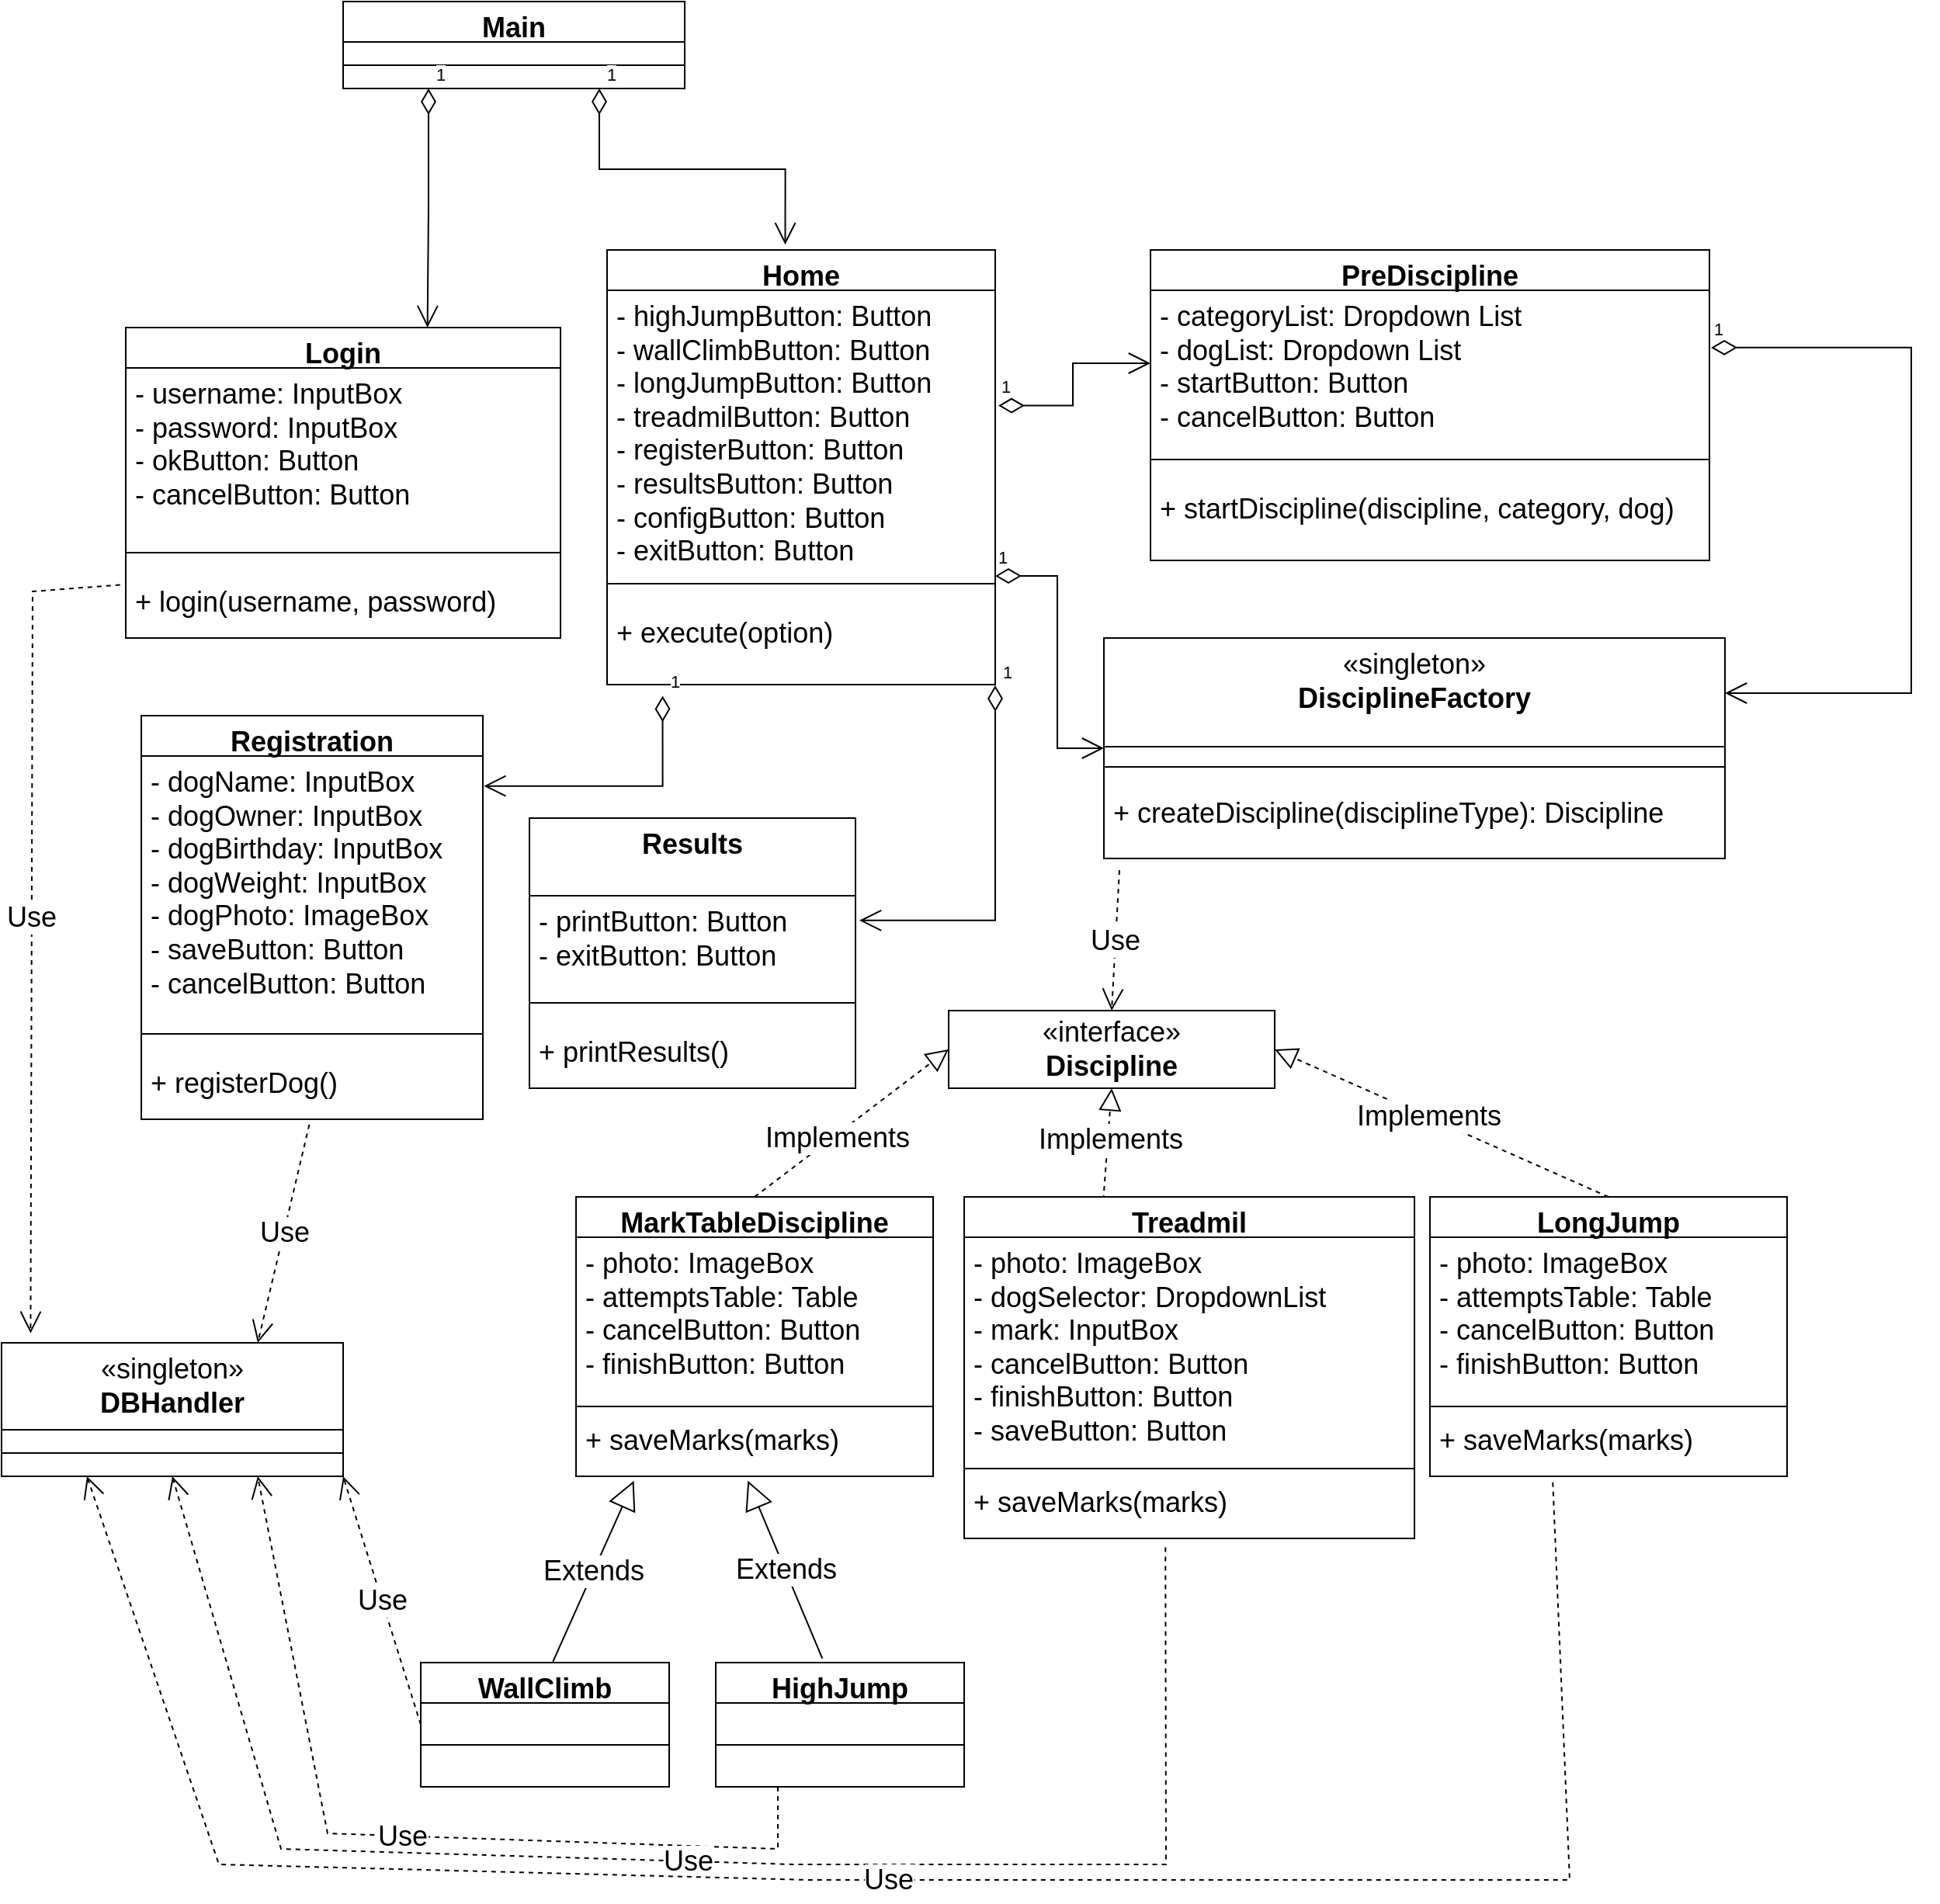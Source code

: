 <mxfile version="22.1.16" type="device">
  <diagram id="C5RBs43oDa-KdzZeNtuy" name="Page-1">
    <mxGraphModel dx="2788" dy="1769" grid="1" gridSize="10" guides="1" tooltips="1" connect="1" arrows="1" fold="1" page="1" pageScale="1" pageWidth="827" pageHeight="1169" math="0" shadow="0">
      <root>
        <mxCell id="WIyWlLk6GJQsqaUBKTNV-0" />
        <mxCell id="WIyWlLk6GJQsqaUBKTNV-1" parent="WIyWlLk6GJQsqaUBKTNV-0" />
        <mxCell id="OT7LKlSEbB8u1TtDUH0v-0" value="«interface»&lt;br style=&quot;font-size: 18px;&quot;&gt;&lt;b style=&quot;font-size: 18px;&quot;&gt;Discipline&lt;/b&gt;" style="html=1;whiteSpace=wrap;fontSize=18;" parent="WIyWlLk6GJQsqaUBKTNV-1" vertex="1">
          <mxGeometry x="-480" y="570" width="210" height="50" as="geometry" />
        </mxCell>
        <mxCell id="OT7LKlSEbB8u1TtDUH0v-1" value="WallClimb" style="swimlane;fontStyle=1;align=center;verticalAlign=top;childLayout=stackLayout;horizontal=1;startSize=26;horizontalStack=0;resizeParent=1;resizeParentMax=0;resizeLast=0;collapsible=1;marginBottom=0;whiteSpace=wrap;html=1;fontSize=18;" parent="WIyWlLk6GJQsqaUBKTNV-1" vertex="1">
          <mxGeometry x="-820" y="990" width="160" height="80" as="geometry" />
        </mxCell>
        <mxCell id="OT7LKlSEbB8u1TtDUH0v-3" value="" style="line;strokeWidth=1;fillColor=none;align=left;verticalAlign=middle;spacingTop=-1;spacingLeft=3;spacingRight=3;rotatable=0;labelPosition=right;points=[];portConstraint=eastwest;strokeColor=inherit;" parent="OT7LKlSEbB8u1TtDUH0v-1" vertex="1">
          <mxGeometry y="26" width="160" height="54" as="geometry" />
        </mxCell>
        <mxCell id="OT7LKlSEbB8u1TtDUH0v-5" value="HighJump" style="swimlane;fontStyle=1;align=center;verticalAlign=top;childLayout=stackLayout;horizontal=1;startSize=26;horizontalStack=0;resizeParent=1;resizeParentMax=0;resizeLast=0;collapsible=1;marginBottom=0;whiteSpace=wrap;html=1;fontSize=18;" parent="WIyWlLk6GJQsqaUBKTNV-1" vertex="1">
          <mxGeometry x="-630" y="990" width="160" height="80" as="geometry" />
        </mxCell>
        <mxCell id="OT7LKlSEbB8u1TtDUH0v-6" value="" style="line;strokeWidth=1;fillColor=none;align=left;verticalAlign=middle;spacingTop=-1;spacingLeft=3;spacingRight=3;rotatable=0;labelPosition=right;points=[];portConstraint=eastwest;strokeColor=inherit;" parent="OT7LKlSEbB8u1TtDUH0v-5" vertex="1">
          <mxGeometry y="26" width="160" height="54" as="geometry" />
        </mxCell>
        <mxCell id="OT7LKlSEbB8u1TtDUH0v-12" value="" style="endArrow=block;dashed=1;endFill=0;endSize=12;html=1;rounded=0;entryX=0;entryY=0.5;entryDx=0;entryDy=0;exitX=0.5;exitY=0;exitDx=0;exitDy=0;fontSize=18;" parent="WIyWlLk6GJQsqaUBKTNV-1" source="OT7LKlSEbB8u1TtDUH0v-29" target="OT7LKlSEbB8u1TtDUH0v-0" edge="1">
          <mxGeometry width="160" relative="1" as="geometry">
            <mxPoint x="-340" y="395.28" as="sourcePoint" />
            <mxPoint x="-334" y="413" as="targetPoint" />
          </mxGeometry>
        </mxCell>
        <mxCell id="OT7LKlSEbB8u1TtDUH0v-24" value="&lt;font style=&quot;font-size: 18px;&quot;&gt;Implements&lt;/font&gt;" style="edgeLabel;html=1;align=center;verticalAlign=middle;resizable=0;points=[];" parent="OT7LKlSEbB8u1TtDUH0v-12" vertex="1" connectable="0">
          <mxGeometry x="-0.172" y="-1" relative="1" as="geometry">
            <mxPoint as="offset" />
          </mxGeometry>
        </mxCell>
        <mxCell id="OT7LKlSEbB8u1TtDUH0v-14" value="" style="endArrow=block;dashed=1;endFill=0;endSize=12;html=1;rounded=0;entryX=0.5;entryY=1;entryDx=0;entryDy=0;exitX=0.309;exitY=0.009;exitDx=0;exitDy=0;exitPerimeter=0;" parent="WIyWlLk6GJQsqaUBKTNV-1" source="OT7LKlSEbB8u1TtDUH0v-36" target="OT7LKlSEbB8u1TtDUH0v-0" edge="1">
          <mxGeometry width="160" relative="1" as="geometry">
            <mxPoint x="-50.0" y="490" as="sourcePoint" />
            <mxPoint x="-222" y="340" as="targetPoint" />
          </mxGeometry>
        </mxCell>
        <mxCell id="OT7LKlSEbB8u1TtDUH0v-26" value="&lt;font style=&quot;font-size: 18px;&quot;&gt;Implements&lt;/font&gt;" style="edgeLabel;html=1;align=center;verticalAlign=middle;resizable=0;points=[];" parent="OT7LKlSEbB8u1TtDUH0v-14" vertex="1" connectable="0">
          <mxGeometry x="0.09" y="-1" relative="1" as="geometry">
            <mxPoint as="offset" />
          </mxGeometry>
        </mxCell>
        <mxCell id="OT7LKlSEbB8u1TtDUH0v-18" value="&lt;span style=&quot;font-weight: normal;&quot;&gt;«singleton»&lt;/span&gt;&lt;br&gt;DisciplineFactory" style="swimlane;fontStyle=1;align=center;verticalAlign=top;childLayout=stackLayout;horizontal=1;startSize=70;horizontalStack=0;resizeParent=1;resizeParentMax=0;resizeLast=0;collapsible=1;marginBottom=0;whiteSpace=wrap;html=1;fontSize=18;" parent="WIyWlLk6GJQsqaUBKTNV-1" vertex="1">
          <mxGeometry x="-380" y="330" width="400" height="142" as="geometry">
            <mxRectangle x="70" y="100" width="190" height="60" as="alternateBounds" />
          </mxGeometry>
        </mxCell>
        <mxCell id="OT7LKlSEbB8u1TtDUH0v-20" value="" style="line;strokeWidth=1;fillColor=none;align=left;verticalAlign=middle;spacingTop=-1;spacingLeft=3;spacingRight=3;rotatable=0;labelPosition=right;points=[];portConstraint=eastwest;strokeColor=inherit;" parent="OT7LKlSEbB8u1TtDUH0v-18" vertex="1">
          <mxGeometry y="70" width="400" height="26" as="geometry" />
        </mxCell>
        <mxCell id="OT7LKlSEbB8u1TtDUH0v-21" value="+ createDiscipline(disciplineType): Discipline" style="text;strokeColor=none;fillColor=none;align=left;verticalAlign=top;spacingLeft=4;spacingRight=4;overflow=hidden;rotatable=0;points=[[0,0.5],[1,0.5]];portConstraint=eastwest;whiteSpace=wrap;html=1;fontSize=18;" parent="OT7LKlSEbB8u1TtDUH0v-18" vertex="1">
          <mxGeometry y="96" width="400" height="46" as="geometry" />
        </mxCell>
        <mxCell id="OT7LKlSEbB8u1TtDUH0v-22" value="Use" style="endArrow=open;endSize=12;dashed=1;html=1;rounded=0;entryX=0.5;entryY=0;entryDx=0;entryDy=0;exitX=0.025;exitY=1.165;exitDx=0;exitDy=0;exitPerimeter=0;fontSize=18;" parent="WIyWlLk6GJQsqaUBKTNV-1" source="OT7LKlSEbB8u1TtDUH0v-21" target="OT7LKlSEbB8u1TtDUH0v-0" edge="1">
          <mxGeometry width="160" relative="1" as="geometry">
            <mxPoint x="320" y="110" as="sourcePoint" />
            <mxPoint x="480" y="110" as="targetPoint" />
          </mxGeometry>
        </mxCell>
        <mxCell id="OT7LKlSEbB8u1TtDUH0v-29" value="MarkTableDiscipline" style="swimlane;fontStyle=1;align=center;verticalAlign=top;childLayout=stackLayout;horizontal=1;startSize=26;horizontalStack=0;resizeParent=1;resizeParentMax=0;resizeLast=0;collapsible=1;marginBottom=0;whiteSpace=wrap;html=1;fontSize=18;" parent="WIyWlLk6GJQsqaUBKTNV-1" vertex="1">
          <mxGeometry x="-720" y="690" width="230" height="180" as="geometry" />
        </mxCell>
        <mxCell id="OT7LKlSEbB8u1TtDUH0v-30" value="- photo: ImageBox&lt;br style=&quot;font-size: 18px;&quot;&gt;- attemptsTable: Table&lt;br style=&quot;font-size: 18px;&quot;&gt;- cancelButton: Button&lt;br style=&quot;font-size: 18px;&quot;&gt;- finishButton: Button" style="text;strokeColor=none;fillColor=none;align=left;verticalAlign=top;spacingLeft=4;spacingRight=4;overflow=hidden;rotatable=0;points=[[0,0.5],[1,0.5]];portConstraint=eastwest;whiteSpace=wrap;html=1;fontSize=18;" parent="OT7LKlSEbB8u1TtDUH0v-29" vertex="1">
          <mxGeometry y="26" width="230" height="104" as="geometry" />
        </mxCell>
        <mxCell id="OT7LKlSEbB8u1TtDUH0v-31" value="" style="line;strokeWidth=1;fillColor=none;align=left;verticalAlign=middle;spacingTop=-1;spacingLeft=3;spacingRight=3;rotatable=0;labelPosition=right;points=[];portConstraint=eastwest;strokeColor=inherit;" parent="OT7LKlSEbB8u1TtDUH0v-29" vertex="1">
          <mxGeometry y="130" width="230" height="10" as="geometry" />
        </mxCell>
        <mxCell id="OT7LKlSEbB8u1TtDUH0v-32" value="+ saveMarks(marks)" style="text;strokeColor=none;fillColor=none;align=left;verticalAlign=top;spacingLeft=4;spacingRight=4;overflow=hidden;rotatable=0;points=[[0,0.5],[1,0.5]];portConstraint=eastwest;whiteSpace=wrap;html=1;fontSize=18;" parent="OT7LKlSEbB8u1TtDUH0v-29" vertex="1">
          <mxGeometry y="140" width="230" height="40" as="geometry" />
        </mxCell>
        <mxCell id="OT7LKlSEbB8u1TtDUH0v-33" value="Extends" style="endArrow=block;endSize=16;endFill=0;html=1;rounded=0;exitX=0.532;exitY=-0.007;exitDx=0;exitDy=0;exitPerimeter=0;entryX=0.162;entryY=1.072;entryDx=0;entryDy=0;entryPerimeter=0;fontSize=18;" parent="WIyWlLk6GJQsqaUBKTNV-1" source="OT7LKlSEbB8u1TtDUH0v-1" target="OT7LKlSEbB8u1TtDUH0v-32" edge="1">
          <mxGeometry width="160" relative="1" as="geometry">
            <mxPoint x="-430" y="851.57" as="sourcePoint" />
            <mxPoint x="-270" y="851.57" as="targetPoint" />
          </mxGeometry>
        </mxCell>
        <mxCell id="OT7LKlSEbB8u1TtDUH0v-34" value="Extends" style="endArrow=block;endSize=16;endFill=0;html=1;rounded=0;exitX=0.429;exitY=-0.033;exitDx=0;exitDy=0;exitPerimeter=0;entryX=0.481;entryY=1.072;entryDx=0;entryDy=0;entryPerimeter=0;fontSize=18;" parent="WIyWlLk6GJQsqaUBKTNV-1" source="OT7LKlSEbB8u1TtDUH0v-5" target="OT7LKlSEbB8u1TtDUH0v-32" edge="1">
          <mxGeometry x="-0.001" width="160" relative="1" as="geometry">
            <mxPoint x="-435" y="680.57" as="sourcePoint" />
            <mxPoint x="-390" y="584.57" as="targetPoint" />
            <mxPoint as="offset" />
          </mxGeometry>
        </mxCell>
        <mxCell id="OT7LKlSEbB8u1TtDUH0v-36" value="Treadmil" style="swimlane;fontStyle=1;align=center;verticalAlign=top;childLayout=stackLayout;horizontal=1;startSize=26;horizontalStack=0;resizeParent=1;resizeParentMax=0;resizeLast=0;collapsible=1;marginBottom=0;whiteSpace=wrap;html=1;fontSize=18;" parent="WIyWlLk6GJQsqaUBKTNV-1" vertex="1">
          <mxGeometry x="-470" y="690" width="290" height="220" as="geometry" />
        </mxCell>
        <mxCell id="OT7LKlSEbB8u1TtDUH0v-37" value="- photo: ImageBox&lt;br style=&quot;font-size: 18px;&quot;&gt;- dogSelector: DropdownList&lt;br style=&quot;font-size: 18px;&quot;&gt;- mark: InputBox&lt;br style=&quot;font-size: 18px;&quot;&gt;- cancelButton: Button&lt;br style=&quot;font-size: 18px;&quot;&gt;- finishButton: Button&lt;br style=&quot;font-size: 18px;&quot;&gt;- saveButton: Button" style="text;strokeColor=none;fillColor=none;align=left;verticalAlign=top;spacingLeft=4;spacingRight=4;overflow=hidden;rotatable=0;points=[[0,0.5],[1,0.5]];portConstraint=eastwest;whiteSpace=wrap;html=1;fontSize=18;" parent="OT7LKlSEbB8u1TtDUH0v-36" vertex="1">
          <mxGeometry y="26" width="290" height="144" as="geometry" />
        </mxCell>
        <mxCell id="OT7LKlSEbB8u1TtDUH0v-38" value="" style="line;strokeWidth=1;fillColor=none;align=left;verticalAlign=middle;spacingTop=-1;spacingLeft=3;spacingRight=3;rotatable=0;labelPosition=right;points=[];portConstraint=eastwest;strokeColor=inherit;" parent="OT7LKlSEbB8u1TtDUH0v-36" vertex="1">
          <mxGeometry y="170" width="290" height="10" as="geometry" />
        </mxCell>
        <mxCell id="OT7LKlSEbB8u1TtDUH0v-39" value="+ saveMarks(marks)" style="text;strokeColor=none;fillColor=none;align=left;verticalAlign=top;spacingLeft=4;spacingRight=4;overflow=hidden;rotatable=0;points=[[0,0.5],[1,0.5]];portConstraint=eastwest;whiteSpace=wrap;html=1;fontSize=18;" parent="OT7LKlSEbB8u1TtDUH0v-36" vertex="1">
          <mxGeometry y="180" width="290" height="40" as="geometry" />
        </mxCell>
        <mxCell id="OT7LKlSEbB8u1TtDUH0v-42" value="Login" style="swimlane;fontStyle=1;align=center;verticalAlign=top;childLayout=stackLayout;horizontal=1;startSize=26;horizontalStack=0;resizeParent=1;resizeParentMax=0;resizeLast=0;collapsible=1;marginBottom=0;whiteSpace=wrap;html=1;fontSize=18;" parent="WIyWlLk6GJQsqaUBKTNV-1" vertex="1">
          <mxGeometry x="-1010" y="130" width="280" height="200" as="geometry" />
        </mxCell>
        <mxCell id="OT7LKlSEbB8u1TtDUH0v-43" value="- username: InputBox&lt;br style=&quot;font-size: 18px;&quot;&gt;- password: InputBox&lt;br style=&quot;font-size: 18px;&quot;&gt;- okButton: Button&lt;br style=&quot;font-size: 18px;&quot;&gt;- cancelButton: Button" style="text;strokeColor=none;fillColor=none;align=left;verticalAlign=top;spacingLeft=4;spacingRight=4;overflow=hidden;rotatable=0;points=[[0,0.5],[1,0.5]];portConstraint=eastwest;whiteSpace=wrap;html=1;fontSize=18;" parent="OT7LKlSEbB8u1TtDUH0v-42" vertex="1">
          <mxGeometry y="26" width="280" height="104" as="geometry" />
        </mxCell>
        <mxCell id="OT7LKlSEbB8u1TtDUH0v-44" value="" style="line;strokeWidth=1;fillColor=none;align=left;verticalAlign=middle;spacingTop=-1;spacingLeft=3;spacingRight=3;rotatable=0;labelPosition=right;points=[];portConstraint=eastwest;strokeColor=inherit;" parent="OT7LKlSEbB8u1TtDUH0v-42" vertex="1">
          <mxGeometry y="130" width="280" height="30" as="geometry" />
        </mxCell>
        <mxCell id="OT7LKlSEbB8u1TtDUH0v-45" value="+ login(username, password)" style="text;strokeColor=none;fillColor=none;align=left;verticalAlign=top;spacingLeft=4;spacingRight=4;overflow=hidden;rotatable=0;points=[[0,0.5],[1,0.5]];portConstraint=eastwest;whiteSpace=wrap;html=1;fontSize=18;" parent="OT7LKlSEbB8u1TtDUH0v-42" vertex="1">
          <mxGeometry y="160" width="280" height="40" as="geometry" />
        </mxCell>
        <mxCell id="OT7LKlSEbB8u1TtDUH0v-46" value="Registration" style="swimlane;fontStyle=1;align=center;verticalAlign=top;childLayout=stackLayout;horizontal=1;startSize=26;horizontalStack=0;resizeParent=1;resizeParentMax=0;resizeLast=0;collapsible=1;marginBottom=0;whiteSpace=wrap;html=1;fontSize=18;" parent="WIyWlLk6GJQsqaUBKTNV-1" vertex="1">
          <mxGeometry x="-1000" y="380" width="220" height="260" as="geometry" />
        </mxCell>
        <mxCell id="OT7LKlSEbB8u1TtDUH0v-47" value="- dogName: InputBox&lt;br style=&quot;font-size: 18px;&quot;&gt;- dogOwner: InputBox&lt;br style=&quot;font-size: 18px;&quot;&gt;- dogBirthday: InputBox&lt;br style=&quot;font-size: 18px;&quot;&gt;- dogWeight: InputBox&lt;br style=&quot;font-size: 18px;&quot;&gt;- dogPhoto: ImageBox&lt;br style=&quot;font-size: 18px;&quot;&gt;- saveButton: Button&lt;br style=&quot;font-size: 18px;&quot;&gt;- cancelButton: Button" style="text;strokeColor=none;fillColor=none;align=left;verticalAlign=top;spacingLeft=4;spacingRight=4;overflow=hidden;rotatable=0;points=[[0,0.5],[1,0.5]];portConstraint=eastwest;whiteSpace=wrap;html=1;fontSize=18;" parent="OT7LKlSEbB8u1TtDUH0v-46" vertex="1">
          <mxGeometry y="26" width="220" height="164" as="geometry" />
        </mxCell>
        <mxCell id="OT7LKlSEbB8u1TtDUH0v-48" value="" style="line;strokeWidth=1;fillColor=none;align=left;verticalAlign=middle;spacingTop=-1;spacingLeft=3;spacingRight=3;rotatable=0;labelPosition=right;points=[];portConstraint=eastwest;strokeColor=inherit;" parent="OT7LKlSEbB8u1TtDUH0v-46" vertex="1">
          <mxGeometry y="190" width="220" height="30" as="geometry" />
        </mxCell>
        <mxCell id="OT7LKlSEbB8u1TtDUH0v-49" value="+ registerDog()" style="text;strokeColor=none;fillColor=none;align=left;verticalAlign=top;spacingLeft=4;spacingRight=4;overflow=hidden;rotatable=0;points=[[0,0.5],[1,0.5]];portConstraint=eastwest;whiteSpace=wrap;html=1;fontSize=18;" parent="OT7LKlSEbB8u1TtDUH0v-46" vertex="1">
          <mxGeometry y="220" width="220" height="40" as="geometry" />
        </mxCell>
        <mxCell id="OT7LKlSEbB8u1TtDUH0v-50" value="Home" style="swimlane;fontStyle=1;align=center;verticalAlign=top;childLayout=stackLayout;horizontal=1;startSize=26;horizontalStack=0;resizeParent=1;resizeParentMax=0;resizeLast=0;collapsible=1;marginBottom=0;whiteSpace=wrap;html=1;fontSize=18;" parent="WIyWlLk6GJQsqaUBKTNV-1" vertex="1">
          <mxGeometry x="-700" y="80" width="250" height="280" as="geometry" />
        </mxCell>
        <mxCell id="OT7LKlSEbB8u1TtDUH0v-51" value="- highJumpButton: Button&lt;br&gt;- wallClimbButton: Button&lt;br style=&quot;font-size: 18px;&quot;&gt;- longJumpButton: Button&lt;br style=&quot;font-size: 18px;&quot;&gt;- treadmilButton: Button&lt;br style=&quot;font-size: 18px;&quot;&gt;- registerButton: Button&lt;br style=&quot;font-size: 18px;&quot;&gt;- resultsButton: Button&lt;br style=&quot;font-size: 18px;&quot;&gt;- configButton: Button&lt;br style=&quot;font-size: 18px;&quot;&gt;- exitButton: Button" style="text;strokeColor=none;fillColor=none;align=left;verticalAlign=top;spacingLeft=4;spacingRight=4;overflow=hidden;rotatable=0;points=[[0,0.5],[1,0.5]];portConstraint=eastwest;whiteSpace=wrap;html=1;fontSize=18;" parent="OT7LKlSEbB8u1TtDUH0v-50" vertex="1">
          <mxGeometry y="26" width="250" height="174" as="geometry" />
        </mxCell>
        <mxCell id="OT7LKlSEbB8u1TtDUH0v-52" value="" style="line;strokeWidth=1;fillColor=none;align=left;verticalAlign=middle;spacingTop=-1;spacingLeft=3;spacingRight=3;rotatable=0;labelPosition=right;points=[];portConstraint=eastwest;strokeColor=inherit;" parent="OT7LKlSEbB8u1TtDUH0v-50" vertex="1">
          <mxGeometry y="200" width="250" height="30" as="geometry" />
        </mxCell>
        <mxCell id="OT7LKlSEbB8u1TtDUH0v-53" value="+ execute(option)" style="text;strokeColor=none;fillColor=none;align=left;verticalAlign=top;spacingLeft=4;spacingRight=4;overflow=hidden;rotatable=0;points=[[0,0.5],[1,0.5]];portConstraint=eastwest;whiteSpace=wrap;html=1;fontSize=18;" parent="OT7LKlSEbB8u1TtDUH0v-50" vertex="1">
          <mxGeometry y="230" width="250" height="50" as="geometry" />
        </mxCell>
        <mxCell id="dP5X064kNW8qpl2sILZL-0" value="PreDiscipline" style="swimlane;fontStyle=1;align=center;verticalAlign=top;childLayout=stackLayout;horizontal=1;startSize=26;horizontalStack=0;resizeParent=1;resizeParentMax=0;resizeLast=0;collapsible=1;marginBottom=0;whiteSpace=wrap;html=1;fontSize=18;" parent="WIyWlLk6GJQsqaUBKTNV-1" vertex="1">
          <mxGeometry x="-350" y="80" width="360" height="200" as="geometry" />
        </mxCell>
        <mxCell id="dP5X064kNW8qpl2sILZL-1" value="- categoryList: Dropdown List&lt;br style=&quot;font-size: 18px;&quot;&gt;- dogList: Dropdown List&lt;br style=&quot;font-size: 18px;&quot;&gt;- startButton: Button&lt;br style=&quot;font-size: 18px;&quot;&gt;- cancelButton: Button" style="text;strokeColor=none;fillColor=none;align=left;verticalAlign=top;spacingLeft=4;spacingRight=4;overflow=hidden;rotatable=0;points=[[0,0.5],[1,0.5]];portConstraint=eastwest;whiteSpace=wrap;html=1;fontSize=18;" parent="dP5X064kNW8qpl2sILZL-0" vertex="1">
          <mxGeometry y="26" width="360" height="94" as="geometry" />
        </mxCell>
        <mxCell id="dP5X064kNW8qpl2sILZL-2" value="" style="line;strokeWidth=1;fillColor=none;align=left;verticalAlign=middle;spacingTop=-1;spacingLeft=3;spacingRight=3;rotatable=0;labelPosition=right;points=[];portConstraint=eastwest;strokeColor=inherit;" parent="dP5X064kNW8qpl2sILZL-0" vertex="1">
          <mxGeometry y="120" width="360" height="30" as="geometry" />
        </mxCell>
        <mxCell id="dP5X064kNW8qpl2sILZL-3" value="+ startDiscipline(discipline, category, dog)" style="text;strokeColor=none;fillColor=none;align=left;verticalAlign=top;spacingLeft=4;spacingRight=4;overflow=hidden;rotatable=0;points=[[0,0.5],[1,0.5]];portConstraint=eastwest;whiteSpace=wrap;html=1;fontSize=18;" parent="dP5X064kNW8qpl2sILZL-0" vertex="1">
          <mxGeometry y="150" width="360" height="50" as="geometry" />
        </mxCell>
        <mxCell id="dP5X064kNW8qpl2sILZL-9" value="Results" style="swimlane;fontStyle=1;align=center;verticalAlign=top;childLayout=stackLayout;horizontal=1;startSize=50;horizontalStack=0;resizeParent=1;resizeParentMax=0;resizeLast=0;collapsible=1;marginBottom=0;whiteSpace=wrap;html=1;fontSize=18;" parent="WIyWlLk6GJQsqaUBKTNV-1" vertex="1">
          <mxGeometry x="-750" y="446" width="210" height="174" as="geometry" />
        </mxCell>
        <mxCell id="dP5X064kNW8qpl2sILZL-10" value="- printButton: Button&lt;br style=&quot;font-size: 18px;&quot;&gt;- exitButton: Button" style="text;strokeColor=none;fillColor=none;align=left;verticalAlign=top;spacingLeft=4;spacingRight=4;overflow=hidden;rotatable=0;points=[[0,0.5],[1,0.5]];portConstraint=eastwest;whiteSpace=wrap;html=1;fontSize=18;" parent="dP5X064kNW8qpl2sILZL-9" vertex="1">
          <mxGeometry y="50" width="210" height="54" as="geometry" />
        </mxCell>
        <mxCell id="dP5X064kNW8qpl2sILZL-11" value="" style="line;strokeWidth=1;fillColor=none;align=left;verticalAlign=middle;spacingTop=-1;spacingLeft=3;spacingRight=3;rotatable=0;labelPosition=right;points=[];portConstraint=eastwest;strokeColor=inherit;" parent="dP5X064kNW8qpl2sILZL-9" vertex="1">
          <mxGeometry y="104" width="210" height="30" as="geometry" />
        </mxCell>
        <mxCell id="dP5X064kNW8qpl2sILZL-12" value="+ printResults()" style="text;strokeColor=none;fillColor=none;align=left;verticalAlign=top;spacingLeft=4;spacingRight=4;overflow=hidden;rotatable=0;points=[[0,0.5],[1,0.5]];portConstraint=eastwest;whiteSpace=wrap;html=1;fontSize=18;" parent="dP5X064kNW8qpl2sILZL-9" vertex="1">
          <mxGeometry y="134" width="210" height="40" as="geometry" />
        </mxCell>
        <mxCell id="yFS30a3KZGNNCzKtSb3--6" value="Main" style="swimlane;fontStyle=1;align=center;verticalAlign=top;childLayout=stackLayout;horizontal=1;startSize=26;horizontalStack=0;resizeParent=1;resizeParentMax=0;resizeLast=0;collapsible=1;marginBottom=0;whiteSpace=wrap;html=1;fontSize=18;" vertex="1" parent="WIyWlLk6GJQsqaUBKTNV-1">
          <mxGeometry x="-870" y="-80" width="220" height="56" as="geometry" />
        </mxCell>
        <mxCell id="yFS30a3KZGNNCzKtSb3--8" value="" style="line;strokeWidth=1;fillColor=none;align=left;verticalAlign=middle;spacingTop=-1;spacingLeft=3;spacingRight=3;rotatable=0;labelPosition=right;points=[];portConstraint=eastwest;strokeColor=inherit;" vertex="1" parent="yFS30a3KZGNNCzKtSb3--6">
          <mxGeometry y="26" width="220" height="30" as="geometry" />
        </mxCell>
        <mxCell id="yFS30a3KZGNNCzKtSb3--14" value="1" style="endArrow=open;html=1;endSize=12;startArrow=diamondThin;startSize=14;startFill=0;edgeStyle=orthogonalEdgeStyle;align=left;verticalAlign=bottom;rounded=0;entryX=0.459;entryY=-0.012;entryDx=0;entryDy=0;entryPerimeter=0;exitX=0.75;exitY=1;exitDx=0;exitDy=0;" edge="1" parent="WIyWlLk6GJQsqaUBKTNV-1" source="yFS30a3KZGNNCzKtSb3--6" target="OT7LKlSEbB8u1TtDUH0v-50">
          <mxGeometry x="-1" y="3" relative="1" as="geometry">
            <mxPoint x="-630" y="-50" as="sourcePoint" />
            <mxPoint x="-710" y="80" as="targetPoint" />
          </mxGeometry>
        </mxCell>
        <mxCell id="yFS30a3KZGNNCzKtSb3--15" value="1" style="endArrow=open;html=1;endSize=12;startArrow=diamondThin;startSize=14;startFill=0;edgeStyle=orthogonalEdgeStyle;align=left;verticalAlign=bottom;rounded=0;exitX=1.008;exitY=0.427;exitDx=0;exitDy=0;exitPerimeter=0;entryX=0;entryY=0.5;entryDx=0;entryDy=0;" edge="1" parent="WIyWlLk6GJQsqaUBKTNV-1" source="OT7LKlSEbB8u1TtDUH0v-51" target="dP5X064kNW8qpl2sILZL-1">
          <mxGeometry x="-1" y="3" relative="1" as="geometry">
            <mxPoint x="-440" y="180" as="sourcePoint" />
            <mxPoint x="-370" y="180" as="targetPoint" />
          </mxGeometry>
        </mxCell>
        <mxCell id="yFS30a3KZGNNCzKtSb3--18" value="1" style="endArrow=open;html=1;endSize=12;startArrow=diamondThin;startSize=14;startFill=0;edgeStyle=orthogonalEdgeStyle;align=left;verticalAlign=bottom;rounded=0;entryX=1;entryY=0.25;entryDx=0;entryDy=0;exitX=1.003;exitY=0.393;exitDx=0;exitDy=0;exitPerimeter=0;" edge="1" parent="WIyWlLk6GJQsqaUBKTNV-1" source="dP5X064kNW8qpl2sILZL-1" target="OT7LKlSEbB8u1TtDUH0v-18">
          <mxGeometry x="-1" y="3" relative="1" as="geometry">
            <mxPoint x="-10" y="141" as="sourcePoint" />
            <mxPoint x="80" y="140" as="targetPoint" />
            <Array as="points">
              <mxPoint x="140" y="143" />
              <mxPoint x="140" y="365" />
            </Array>
          </mxGeometry>
        </mxCell>
        <mxCell id="yFS30a3KZGNNCzKtSb3--19" value="LongJump" style="swimlane;fontStyle=1;align=center;verticalAlign=top;childLayout=stackLayout;horizontal=1;startSize=26;horizontalStack=0;resizeParent=1;resizeParentMax=0;resizeLast=0;collapsible=1;marginBottom=0;whiteSpace=wrap;html=1;fontSize=18;" vertex="1" parent="WIyWlLk6GJQsqaUBKTNV-1">
          <mxGeometry x="-170" y="690" width="230" height="180" as="geometry" />
        </mxCell>
        <mxCell id="yFS30a3KZGNNCzKtSb3--20" value="- photo: ImageBox&lt;br style=&quot;font-size: 18px;&quot;&gt;- attemptsTable: Table&lt;br style=&quot;font-size: 18px;&quot;&gt;- cancelButton: Button&lt;br style=&quot;font-size: 18px;&quot;&gt;- finishButton: Button" style="text;strokeColor=none;fillColor=none;align=left;verticalAlign=top;spacingLeft=4;spacingRight=4;overflow=hidden;rotatable=0;points=[[0,0.5],[1,0.5]];portConstraint=eastwest;whiteSpace=wrap;html=1;fontSize=18;" vertex="1" parent="yFS30a3KZGNNCzKtSb3--19">
          <mxGeometry y="26" width="230" height="104" as="geometry" />
        </mxCell>
        <mxCell id="yFS30a3KZGNNCzKtSb3--21" value="" style="line;strokeWidth=1;fillColor=none;align=left;verticalAlign=middle;spacingTop=-1;spacingLeft=3;spacingRight=3;rotatable=0;labelPosition=right;points=[];portConstraint=eastwest;strokeColor=inherit;" vertex="1" parent="yFS30a3KZGNNCzKtSb3--19">
          <mxGeometry y="130" width="230" height="10" as="geometry" />
        </mxCell>
        <mxCell id="yFS30a3KZGNNCzKtSb3--22" value="+ saveMarks(marks)" style="text;strokeColor=none;fillColor=none;align=left;verticalAlign=top;spacingLeft=4;spacingRight=4;overflow=hidden;rotatable=0;points=[[0,0.5],[1,0.5]];portConstraint=eastwest;whiteSpace=wrap;html=1;fontSize=18;" vertex="1" parent="yFS30a3KZGNNCzKtSb3--19">
          <mxGeometry y="140" width="230" height="40" as="geometry" />
        </mxCell>
        <mxCell id="yFS30a3KZGNNCzKtSb3--23" value="" style="endArrow=block;dashed=1;endFill=0;endSize=12;html=1;rounded=0;entryX=1;entryY=0.5;entryDx=0;entryDy=0;exitX=0.5;exitY=0;exitDx=0;exitDy=0;" edge="1" parent="WIyWlLk6GJQsqaUBKTNV-1" source="yFS30a3KZGNNCzKtSb3--19" target="OT7LKlSEbB8u1TtDUH0v-0">
          <mxGeometry width="160" relative="1" as="geometry">
            <mxPoint x="50" y="710" as="sourcePoint" />
            <mxPoint x="-291" y="632" as="targetPoint" />
          </mxGeometry>
        </mxCell>
        <mxCell id="yFS30a3KZGNNCzKtSb3--24" value="&lt;font style=&quot;font-size: 18px;&quot;&gt;Implements&lt;/font&gt;" style="edgeLabel;html=1;align=center;verticalAlign=middle;resizable=0;points=[];" vertex="1" connectable="0" parent="yFS30a3KZGNNCzKtSb3--23">
          <mxGeometry x="0.09" y="-1" relative="1" as="geometry">
            <mxPoint as="offset" />
          </mxGeometry>
        </mxCell>
        <mxCell id="yFS30a3KZGNNCzKtSb3--26" value="&lt;span style=&quot;font-weight: normal;&quot;&gt;«singleton»&lt;/span&gt;&lt;br&gt;DBHandler" style="swimlane;fontStyle=1;align=center;verticalAlign=top;childLayout=stackLayout;horizontal=1;startSize=56;horizontalStack=0;resizeParent=1;resizeParentMax=0;resizeLast=0;collapsible=1;marginBottom=0;whiteSpace=wrap;html=1;fontSize=18;" vertex="1" parent="WIyWlLk6GJQsqaUBKTNV-1">
          <mxGeometry x="-1090" y="784" width="220" height="86" as="geometry" />
        </mxCell>
        <mxCell id="yFS30a3KZGNNCzKtSb3--27" value="" style="line;strokeWidth=1;fillColor=none;align=left;verticalAlign=middle;spacingTop=-1;spacingLeft=3;spacingRight=3;rotatable=0;labelPosition=right;points=[];portConstraint=eastwest;strokeColor=inherit;" vertex="1" parent="yFS30a3KZGNNCzKtSb3--26">
          <mxGeometry y="56" width="220" height="30" as="geometry" />
        </mxCell>
        <mxCell id="yFS30a3KZGNNCzKtSb3--28" value="Use" style="endArrow=open;endSize=12;dashed=1;html=1;rounded=0;exitX=0;exitY=0.5;exitDx=0;exitDy=0;fontSize=18;entryX=1;entryY=1;entryDx=0;entryDy=0;" edge="1" parent="WIyWlLk6GJQsqaUBKTNV-1" source="OT7LKlSEbB8u1TtDUH0v-1" target="yFS30a3KZGNNCzKtSb3--26">
          <mxGeometry width="160" relative="1" as="geometry">
            <mxPoint x="-360" y="490" as="sourcePoint" />
            <mxPoint x="-980" y="790" as="targetPoint" />
          </mxGeometry>
        </mxCell>
        <mxCell id="yFS30a3KZGNNCzKtSb3--29" value="Use" style="endArrow=open;endSize=12;dashed=1;html=1;rounded=0;exitX=0.25;exitY=1;exitDx=0;exitDy=0;fontSize=18;entryX=0.75;entryY=1;entryDx=0;entryDy=0;" edge="1" parent="WIyWlLk6GJQsqaUBKTNV-1" source="OT7LKlSEbB8u1TtDUH0v-5" target="yFS30a3KZGNNCzKtSb3--26">
          <mxGeometry width="160" relative="1" as="geometry">
            <mxPoint x="-810" y="1040" as="sourcePoint" />
            <mxPoint x="-890" y="820" as="targetPoint" />
            <Array as="points">
              <mxPoint x="-590" y="1110" />
              <mxPoint x="-880" y="1100" />
            </Array>
          </mxGeometry>
        </mxCell>
        <mxCell id="yFS30a3KZGNNCzKtSb3--30" value="1" style="endArrow=open;html=1;endSize=12;startArrow=diamondThin;startSize=14;startFill=0;edgeStyle=orthogonalEdgeStyle;align=left;verticalAlign=bottom;rounded=0;exitX=1;exitY=0.75;exitDx=0;exitDy=0;entryX=0;entryY=0.5;entryDx=0;entryDy=0;" edge="1" parent="WIyWlLk6GJQsqaUBKTNV-1" source="OT7LKlSEbB8u1TtDUH0v-50" target="OT7LKlSEbB8u1TtDUH0v-18">
          <mxGeometry x="-1" y="3" relative="1" as="geometry">
            <mxPoint x="-390" y="220" as="sourcePoint" />
            <mxPoint x="-230" y="220" as="targetPoint" />
            <Array as="points">
              <mxPoint x="-410" y="290" />
              <mxPoint x="-410" y="401" />
            </Array>
          </mxGeometry>
        </mxCell>
        <mxCell id="yFS30a3KZGNNCzKtSb3--31" value="Use" style="endArrow=open;endSize=12;dashed=1;html=1;rounded=0;exitX=0.447;exitY=1.144;exitDx=0;exitDy=0;fontSize=18;entryX=0.5;entryY=1;entryDx=0;entryDy=0;exitPerimeter=0;" edge="1" parent="WIyWlLk6GJQsqaUBKTNV-1" source="OT7LKlSEbB8u1TtDUH0v-39" target="yFS30a3KZGNNCzKtSb3--26">
          <mxGeometry width="160" relative="1" as="geometry">
            <mxPoint x="-580" y="1080" as="sourcePoint" />
            <mxPoint x="-870" y="800" as="targetPoint" />
            <Array as="points">
              <mxPoint x="-340" y="1120" />
              <mxPoint x="-580" y="1120" />
              <mxPoint x="-910" y="1110" />
            </Array>
          </mxGeometry>
        </mxCell>
        <mxCell id="yFS30a3KZGNNCzKtSb3--32" value="Use" style="endArrow=open;endSize=12;dashed=1;html=1;rounded=0;exitX=0.344;exitY=1.096;exitDx=0;exitDy=0;fontSize=18;entryX=0.25;entryY=1;entryDx=0;entryDy=0;exitPerimeter=0;" edge="1" parent="WIyWlLk6GJQsqaUBKTNV-1" source="yFS30a3KZGNNCzKtSb3--22" target="yFS30a3KZGNNCzKtSb3--26">
          <mxGeometry width="160" relative="1" as="geometry">
            <mxPoint x="-330" y="926" as="sourcePoint" />
            <mxPoint x="-905" y="796" as="targetPoint" />
            <Array as="points">
              <mxPoint x="-80" y="1130" />
              <mxPoint x="-330" y="1130" />
              <mxPoint x="-570" y="1130" />
              <mxPoint x="-950" y="1120" />
            </Array>
          </mxGeometry>
        </mxCell>
        <mxCell id="yFS30a3KZGNNCzKtSb3--34" value="Use" style="endArrow=open;endSize=12;dashed=1;html=1;rounded=0;exitX=0.492;exitY=1.085;exitDx=0;exitDy=0;fontSize=18;entryX=0.75;entryY=0;entryDx=0;entryDy=0;exitPerimeter=0;" edge="1" parent="WIyWlLk6GJQsqaUBKTNV-1" source="OT7LKlSEbB8u1TtDUH0v-49" target="yFS30a3KZGNNCzKtSb3--26">
          <mxGeometry width="160" relative="1" as="geometry">
            <mxPoint x="-810" y="1040" as="sourcePoint" />
            <mxPoint x="-850" y="796" as="targetPoint" />
          </mxGeometry>
        </mxCell>
        <mxCell id="yFS30a3KZGNNCzKtSb3--35" value="Use" style="endArrow=open;endSize=12;dashed=1;html=1;rounded=0;exitX=-0.013;exitY=0.144;exitDx=0;exitDy=0;fontSize=18;entryX=0.085;entryY=-0.071;entryDx=0;entryDy=0;exitPerimeter=0;entryPerimeter=0;" edge="1" parent="WIyWlLk6GJQsqaUBKTNV-1" source="OT7LKlSEbB8u1TtDUH0v-45" target="yFS30a3KZGNNCzKtSb3--26">
          <mxGeometry width="160" relative="1" as="geometry">
            <mxPoint x="-882" y="653" as="sourcePoint" />
            <mxPoint x="-905" y="710" as="targetPoint" />
            <Array as="points">
              <mxPoint x="-1070" y="300" />
            </Array>
          </mxGeometry>
        </mxCell>
        <mxCell id="yFS30a3KZGNNCzKtSb3--36" value="1" style="endArrow=open;html=1;endSize=12;startArrow=diamondThin;startSize=14;startFill=0;edgeStyle=orthogonalEdgeStyle;align=left;verticalAlign=bottom;rounded=0;exitX=0.25;exitY=1;exitDx=0;exitDy=0;entryX=0.694;entryY=0;entryDx=0;entryDy=0;entryPerimeter=0;" edge="1" parent="WIyWlLk6GJQsqaUBKTNV-1" source="yFS30a3KZGNNCzKtSb3--6" target="OT7LKlSEbB8u1TtDUH0v-42">
          <mxGeometry x="-1" y="3" relative="1" as="geometry">
            <mxPoint x="-840" y="150" as="sourcePoint" />
            <mxPoint x="-680" y="150" as="targetPoint" />
          </mxGeometry>
        </mxCell>
        <mxCell id="yFS30a3KZGNNCzKtSb3--37" value="1" style="endArrow=open;html=1;endSize=12;startArrow=diamondThin;startSize=14;startFill=0;edgeStyle=orthogonalEdgeStyle;align=left;verticalAlign=bottom;rounded=0;exitX=0.143;exitY=1.144;exitDx=0;exitDy=0;exitPerimeter=0;entryX=1.003;entryY=0.118;entryDx=0;entryDy=0;entryPerimeter=0;" edge="1" parent="WIyWlLk6GJQsqaUBKTNV-1" source="OT7LKlSEbB8u1TtDUH0v-53" target="OT7LKlSEbB8u1TtDUH0v-47">
          <mxGeometry x="-1" y="3" relative="1" as="geometry">
            <mxPoint x="-840" y="440" as="sourcePoint" />
            <mxPoint x="-680" y="440" as="targetPoint" />
            <Array as="points">
              <mxPoint x="-664" y="425" />
            </Array>
          </mxGeometry>
        </mxCell>
        <mxCell id="yFS30a3KZGNNCzKtSb3--40" value="1" style="endArrow=open;html=1;endSize=12;startArrow=diamondThin;startSize=14;startFill=0;edgeStyle=orthogonalEdgeStyle;align=left;verticalAlign=bottom;rounded=0;entryX=1.012;entryY=0.295;entryDx=0;entryDy=0;entryPerimeter=0;exitX=1;exitY=1.01;exitDx=0;exitDy=0;exitPerimeter=0;" edge="1" parent="WIyWlLk6GJQsqaUBKTNV-1" source="OT7LKlSEbB8u1TtDUH0v-53" target="dP5X064kNW8qpl2sILZL-10">
          <mxGeometry x="-1" y="3" relative="1" as="geometry">
            <mxPoint x="-790" y="430" as="sourcePoint" />
            <mxPoint x="-630" y="430" as="targetPoint" />
          </mxGeometry>
        </mxCell>
      </root>
    </mxGraphModel>
  </diagram>
</mxfile>
